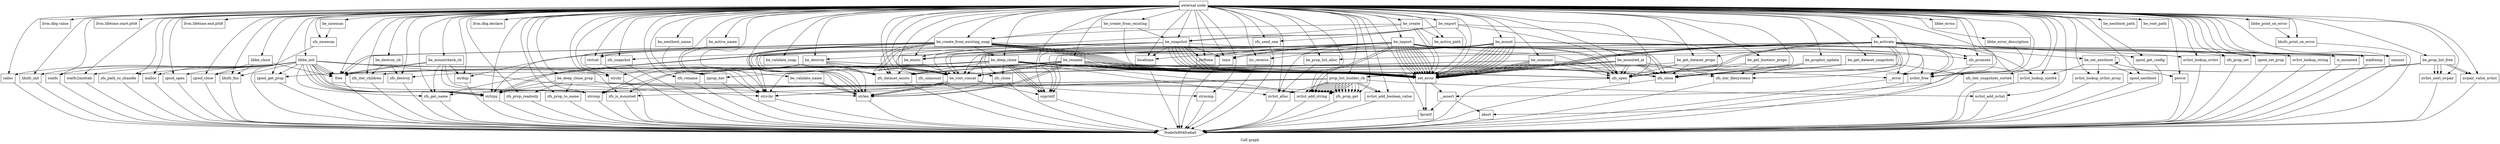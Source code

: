 digraph "Call graph" {
	label="Call graph";

	Node0x804fce670 [shape=record,label="{external node}"];
	Node0x804fce670 -> Node0x804fce700;
	Node0x804fce670 -> Node0x804fcedc0;
	Node0x804fce670 -> Node0x804fce760;
	Node0x804fce670 -> Node0x804fce7c0;
	Node0x804fce670 -> Node0x804fcee20;
	Node0x804fce670 -> Node0x804fce820;
	Node0x804fce670 -> Node0x804fce880;
	Node0x804fce670 -> Node0x804fce8e0;
	Node0x804fce670 -> Node0x804fce940;
	Node0x804fce670 -> Node0x804fcee80;
	Node0x804fce670 -> Node0x804fce9a0;
	Node0x804fce670 -> Node0x804fcea00;
	Node0x804fce670 -> Node0x804fcea60;
	Node0x804fce670 -> Node0x804fceac0;
	Node0x804fce670 -> Node0x804fceb20;
	Node0x804fce670 -> Node0x804fceb80;
	Node0x804fce670 -> Node0x804fcebe0;
	Node0x804fce670 -> Node0x804fcec40;
	Node0x804fce670 -> Node0x804fceca0;
	Node0x804fce670 -> Node0x804fced00;
	Node0x804fce670 -> Node0x804fced60;
	Node0x804fce670 -> Node0x804fceee0;
	Node0x804fce670 -> Node0x804fcef40;
	Node0x804fce670 -> Node0x804fcefa0;
	Node0x804fce670 -> Node0x804f0b000;
	Node0x804fce670 -> Node0x804f0b360;
	Node0x804fce670 -> Node0x804f0b060;
	Node0x804fce670 -> Node0x804f0b0c0;
	Node0x804fce670 -> Node0x804f0b120;
	Node0x804fce670 -> Node0x804f0b180;
	Node0x804fce670 -> Node0x804f0b1e0;
	Node0x804fce670 -> Node0x804f0b4e0;
	Node0x804fce670 -> Node0x804f0b240;
	Node0x804fce670 -> Node0x804f0b2a0;
	Node0x804fce670 -> Node0x804f0b3c0;
	Node0x804fce670 -> Node0x804f0b420;
	Node0x804fce670 -> Node0x804f0b480;
	Node0x804fce670 -> Node0x804f0b540;
	Node0x804fce670 -> Node0x804f0b600;
	Node0x804fce670 -> Node0x804f0b660;
	Node0x804fce670 -> Node0x804f0b6c0;
	Node0x804fce670 -> Node0x804f0b720;
	Node0x804fce670 -> Node0x804f0b780;
	Node0x804fce670 -> Node0x804f0b7e0;
	Node0x804fce670 -> Node0x804f0b840;
	Node0x804fce670 -> Node0x804f0b900;
	Node0x804fce670 -> Node0x804f0b960;
	Node0x804fce670 -> Node0x804f0b9c0;
	Node0x804fce670 -> Node0x804f0ba20;
	Node0x804fce670 -> Node0x804f0ba80;
	Node0x804fce670 -> Node0x804f0bc60;
	Node0x804fce670 -> Node0x804f0bae0;
	Node0x804fce670 -> Node0x804f0bb40;
	Node0x804fce670 -> Node0x804f0bba0;
	Node0x804fce670 -> Node0x804f0bc00;
	Node0x804fce670 -> Node0x804f0bcc0;
	Node0x804fce670 -> Node0x804f0bd20;
	Node0x804fce670 -> Node0x804f0bd80;
	Node0x804fce670 -> Node0x804f0bde0;
	Node0x804fce670 -> Node0x804f0be40;
	Node0x804fce670 -> Node0x804f0bea0;
	Node0x804fce670 -> Node0x804f0bf00;
	Node0x804fce670 -> Node0x804f0bf60;
	Node0x804fce670 -> Node0x804f0bfc0;
	Node0x804fce670 -> Node0x804f0c020;
	Node0x804fce670 -> Node0x804f0c080;
	Node0x804fce670 -> Node0x804f0c0e0;
	Node0x804fce670 -> Node0x804f0c140;
	Node0x804fce670 -> Node0x804f0c1a0;
	Node0x804fce670 -> Node0x804f0c200;
	Node0x804fce670 -> Node0x804f0c260;
	Node0x804fce670 -> Node0x804f0c2c0;
	Node0x804fce670 -> Node0x804f0c380;
	Node0x804fce670 -> Node0x804f0c3e0;
	Node0x804fce670 -> Node0x804f0c500;
	Node0x804fce670 -> Node0x804f0c560;
	Node0x804fce670 -> Node0x804f0c5c0;
	Node0x804fce670 -> Node0x804f0c620;
	Node0x804fce670 -> Node0x804f0c680;
	Node0x804fce670 -> Node0x804f0c740;
	Node0x804fce670 -> Node0x804f0c7a0;
	Node0x804fce670 -> Node0x804f0c800;
	Node0x804fce670 -> Node0x804f0c860;
	Node0x804fce670 -> Node0x804f0c8c0;
	Node0x804fce670 -> Node0x804f0c920;
	Node0x804fce670 -> Node0x804f0c980;
	Node0x804fce670 -> Node0x804f0c9e0;
	Node0x804fce670 -> Node0x804f0caa0;
	Node0x804fce670 -> Node0x804f0cb00;
	Node0x804fce670 -> Node0x804f0cb60;
	Node0x804fce670 -> Node0x804f0cbc0;
	Node0x804fce670 -> Node0x804f0b300;
	Node0x804fce670 -> Node0x804f0cc20;
	Node0x804fce670 -> Node0x804f0b8a0;
	Node0x804fce670 -> Node0x804f0cc80;
	Node0x804fce670 -> Node0x804f0cce0;
	Node0x804fce670 -> Node0x804f0cd40;
	Node0x804fce670 -> Node0x804f0cda0;
	Node0x804fce670 -> Node0x804f0c6e0;
	Node0x804fce670 -> Node0x804f0ce00;
	Node0x804fce670 -> Node0x804f0ce60;
	Node0x804fce670 -> Node0x804f0cec0;
	Node0x804fce670 -> Node0x804f0c4a0;
	Node0x804fce670 -> Node0x804f0cf20;
	Node0x804fce670 -> Node0x804f0cf80;
	Node0x804fce670 -> Node0x804f0c440;
	Node0x804fce670 -> Node0x804f0cfe0;
	Node0x804fce670 -> Node0x804f0d040;
	Node0x804fce670 -> Node0x804f0d0a0;
	Node0x804fce670 -> Node0x804f0b5a0;
	Node0x804fce700 [shape=record,label="{libbe_init}"];
	Node0x804fce700 -> Node0x804fce760;
	Node0x804fce700 -> Node0x804fce7c0;
	Node0x804fce700 -> Node0x804fce820;
	Node0x804fce700 -> Node0x804fce880;
	Node0x804fce700 -> Node0x804fce8e0;
	Node0x804fce700 -> Node0x804fce940;
	Node0x804fce700 -> Node0x804fce9a0;
	Node0x804fce700 -> Node0x804fcea00;
	Node0x804fce700 -> Node0x804fcea60;
	Node0x804fce700 -> Node0x804fcea00;
	Node0x804fce700 -> Node0x804fceac0;
	Node0x804fce700 -> Node0x804fcea00;
	Node0x804fce700 -> Node0x804fceb20;
	Node0x804fce700 -> Node0x804fceb80;
	Node0x804fce700 -> Node0x804fcea00;
	Node0x804fce700 -> Node0x804fcebe0;
	Node0x804fce700 -> Node0x804fcec40;
	Node0x804fce700 -> Node0x804fceca0;
	Node0x804fce700 -> Node0x804fced00;
	Node0x804fce700 -> Node0x804fced60;
	Node0x804fce700 -> Node0x804fcec40;
	Node0x804fce700 -> Node0x804fcec40;
	Node0x804fcedc0 [shape=record,label="{llvm.dbg.value}"];
	Node0x804fce760 [shape=record,label="{calloc}"];
	Node0x804fce760 -> Node0x804fce6a0;
	Node0x804fce7c0 [shape=record,label="{libzfs_init}"];
	Node0x804fce7c0 -> Node0x804fce6a0;
	Node0x804fcee20 [shape=record,label="{llvm.lifetime.start.p0i8}"];
	Node0x804fce820 [shape=record,label="{statfs}"];
	Node0x804fce820 -> Node0x804fce6a0;
	Node0x804fce880 [shape=record,label="{statfs2mnttab}"];
	Node0x804fce880 -> Node0x804fce6a0;
	Node0x804fce8e0 [shape=record,label="{strcmp}"];
	Node0x804fce8e0 -> Node0x804fce6a0;
	Node0x804fce940 [shape=record,label="{zfs_path_to_zhandle}"];
	Node0x804fce940 -> Node0x804fce6a0;
	Node0x804fcee80 [shape=record,label="{llvm.lifetime.end.p0i8}"];
	Node0x804fce9a0 [shape=record,label="{zfs_get_name}"];
	Node0x804fce9a0 -> Node0x804fce6a0;
	Node0x804fcea00 [shape=record,label="{strlcpy}"];
	Node0x804fcea00 -> Node0x804fce6a0;
	Node0x804fcea60 [shape=record,label="{zfs_close}"];
	Node0x804fcea60 -> Node0x804fce6a0;
	Node0x804fceac0 [shape=record,label="{strrchr}"];
	Node0x804fceac0 -> Node0x804fce6a0;
	Node0x804fceb20 [shape=record,label="{strchr}"];
	Node0x804fceb20 -> Node0x804fce6a0;
	Node0x804fceb80 [shape=record,label="{malloc}"];
	Node0x804fceb80 -> Node0x804fce6a0;
	Node0x804fcebe0 [shape=record,label="{zpool_open}"];
	Node0x804fcebe0 -> Node0x804fce6a0;
	Node0x804fcec40 [shape=record,label="{free}"];
	Node0x804fcec40 -> Node0x804fce6a0;
	Node0x804fceca0 [shape=record,label="{zpool_get_prop}"];
	Node0x804fceca0 -> Node0x804fce6a0;
	Node0x804fced00 [shape=record,label="{zpool_close}"];
	Node0x804fced00 -> Node0x804fce6a0;
	Node0x804fced60 [shape=record,label="{libzfs_fini}"];
	Node0x804fced60 -> Node0x804fce6a0;
	Node0x804fceee0 [shape=record,label="{libbe_close}"];
	Node0x804fceee0 -> Node0x804fced00;
	Node0x804fceee0 -> Node0x804fced60;
	Node0x804fceee0 -> Node0x804fcec40;
	Node0x804fcef40 [shape=record,label="{be_nicenum}"];
	Node0x804fcef40 -> Node0x804fcefa0;
	Node0x804fcefa0 [shape=record,label="{zfs_nicenum}"];
	Node0x804fcefa0 -> Node0x804fce6a0;
	Node0x804f0b000 [shape=record,label="{be_destroy}"];
	Node0x804f0b000 -> Node0x804f0b060;
	Node0x804f0b000 -> Node0x804fceb20;
	Node0x804f0b000 -> Node0x804f0b0c0;
	Node0x804f0b000 -> Node0x804fce8e0;
	Node0x804f0b000 -> Node0x804f0b0c0;
	Node0x804f0b000 -> Node0x804f0b120;
	Node0x804f0b000 -> Node0x804f0b180;
	Node0x804f0b000 -> Node0x804f0b1e0;
	Node0x804f0b000 -> Node0x804f0b240;
	Node0x804f0b000 -> Node0x804f0b2a0;
	Node0x804f0b000 -> Node0x804f0b300;
	Node0x804f0b360 [shape=record,label="{llvm.dbg.declare}"];
	Node0x804f0b060 [shape=record,label="{be_root_concat}"];
	Node0x804f0b060 -> Node0x804f0b3c0;
	Node0x804f0b060 -> Node0x804fceac0;
	Node0x804f0b060 -> Node0x804f0b3c0;
	Node0x804f0b060 -> Node0x804f0b420;
	Node0x804f0b060 -> Node0x804fcea00;
	Node0x804f0b060 -> Node0x804f0b3c0;
	Node0x804f0b060 -> Node0x804f0b480;
	Node0x804f0b0c0 [shape=record,label="{zfs_dataset_exists}"];
	Node0x804f0b0c0 -> Node0x804fce6a0;
	Node0x804f0b120 [shape=record,label="{zfs_open}"];
	Node0x804f0b120 -> Node0x804fce6a0;
	Node0x804f0b180 [shape=record,label="{zfs_is_mounted}"];
	Node0x804f0b180 -> Node0x804fce6a0;
	Node0x804f0b1e0 [shape=record,label="{zfs_unmount}"];
	Node0x804f0b1e0 -> Node0x804fce6a0;
	Node0x804f0b4e0 [shape=record,label="{be_destroy_cb}"];
	Node0x804f0b4e0 -> Node0x804f0b240;
	Node0x804f0b4e0 -> Node0x804f0b2a0;
	Node0x804f0b240 [shape=record,label="{zfs_iter_children}"];
	Node0x804f0b240 -> Node0x804fce6a0;
	Node0x804f0b2a0 [shape=record,label="{zfs_destroy}"];
	Node0x804f0b2a0 -> Node0x804fce6a0;
	Node0x804f0b3c0 [shape=record,label="{strlen}"];
	Node0x804f0b3c0 -> Node0x804fce6a0;
	Node0x804f0b420 [shape=record,label="{strncmp}"];
	Node0x804f0b420 -> Node0x804fce6a0;
	Node0x804f0b480 [shape=record,label="{snprintf}"];
	Node0x804f0b480 -> Node0x804fce6a0;
	Node0x804f0b540 [shape=record,label="{be_snapshot}"];
	Node0x804f0b540 -> Node0x804f0b060;
	Node0x804f0b540 -> Node0x804f0b5a0;
	Node0x804f0b540 -> Node0x804f0b300;
	Node0x804f0b540 -> Node0x804f0b600;
	Node0x804f0b540 -> Node0x804f0b300;
	Node0x804f0b540 -> Node0x804f0b600;
	Node0x804f0b540 -> Node0x804f0b300;
	Node0x804f0b540 -> Node0x804f0b480;
	Node0x804f0b540 -> Node0x804f0b660;
	Node0x804f0b540 -> Node0x804f0b3c0;
	Node0x804f0b540 -> Node0x804f0b6c0;
	Node0x804f0b540 -> Node0x804f0b720;
	Node0x804f0b540 -> Node0x804fceac0;
	Node0x804f0b540 -> Node0x804fcea00;
	Node0x804f0b540 -> Node0x804f0b300;
	Node0x804f0b540 -> Node0x804f0b780;
	Node0x804f0b540 -> Node0x804f0b300;
	Node0x804f0b540 -> Node0x804f0b7e0;
	Node0x804f0b540 -> Node0x804f0b300;
	Node0x804f0b540 -> Node0x804f0b300;
	Node0x804f0b600 [shape=record,label="{strlcat}"];
	Node0x804f0b600 -> Node0x804fce6a0;
	Node0x804f0b660 [shape=record,label="{time}"];
	Node0x804f0b660 -> Node0x804fce6a0;
	Node0x804f0b6c0 [shape=record,label="{localtime}"];
	Node0x804f0b6c0 -> Node0x804fce6a0;
	Node0x804f0b720 [shape=record,label="{strftime}"];
	Node0x804f0b720 -> Node0x804fce6a0;
	Node0x804f0b780 [shape=record,label="{zfs_snapshot}"];
	Node0x804f0b780 -> Node0x804fce6a0;
	Node0x804f0b7e0 [shape=record,label="{__error}"];
	Node0x804f0b7e0 -> Node0x804fce6a0;
	Node0x804f0b840 [shape=record,label="{be_create}"];
	Node0x804f0b840 -> Node0x804f0b8a0;
	Node0x804f0b840 -> Node0x804f0b540;
	Node0x804f0b840 -> Node0x804f0b900;
	Node0x804f0b840 -> Node0x804f0b300;
	Node0x804f0b840 -> Node0x804f0b300;
	Node0x804f0b900 [shape=record,label="{be_create_from_existing_snap}"];
	Node0x804f0b900 -> Node0x804f0b3c0;
	Node0x804f0b900 -> Node0x804f0b3c0;
	Node0x804f0b900 -> Node0x804f0b300;
	Node0x804f0b900 -> Node0x804f0b060;
	Node0x804f0b900 -> Node0x804f0b300;
	Node0x804f0b900 -> Node0x804f0b3c0;
	Node0x804f0b900 -> Node0x804f0b0c0;
	Node0x804f0b900 -> Node0x804f0b300;
	Node0x804f0b900 -> Node0x804f0b060;
	Node0x804f0b900 -> Node0x804f0b300;
	Node0x804f0b900 -> Node0x804fceac0;
	Node0x804f0b900 -> Node0x804f0b960;
	Node0x804f0b900 -> Node0x804f0b300;
	Node0x804f0b900 -> Node0x804fceb20;
	Node0x804f0b900 -> Node0x804fcec40;
	Node0x804f0b900 -> Node0x804f0b300;
	Node0x804f0b900 -> Node0x804f0b120;
	Node0x804f0b900 -> Node0x804f0b9c0;
	Node0x804f0b900 -> Node0x804fcec40;
	Node0x804f0b900 -> Node0x804f0b300;
	Node0x804f0c0e0 [shape=record,label="{lzc_receive}"];
	Node0x804f0c0e0 -> Node0x804fce6a0;
	Node0x804f0b960 [shape=record,label="{strdup}"];
	Node0x804f0b960 -> Node0x804fce6a0;
	Node0x804f0b9c0 [shape=record,label="{be_deep_clone}"];
	Node0x804f0b9c0 -> Node0x804fce9a0;
	Node0x804f0b9c0 -> Node0x804fceac0;
	Node0x804f0b9c0 -> Node0x804f0b480;
	Node0x804f0b9c0 -> Node0x804f0b480;
	Node0x804f0b9c0 -> Node0x804f0b480;
	Node0x804f0b9c0 -> Node0x804f0b0c0;
	Node0x804f0b9c0 -> Node0x804f0b300;
	Node0x804f0b9c0 -> Node0x804f0b120;
	Node0x804f0b9c0 -> Node0x804f0b300;
	Node0x804f0b9c0 -> Node0x804f0ba20;
	Node0x804f0b9c0 -> Node0x804f0ba80;
	Node0x804f0b9c0 -> Node0x804fceca0;
	Node0x804f0b9c0 -> Node0x804fce8e0;
	Node0x804f0b9c0 -> Node0x804f0bae0;
	Node0x804f0b9c0 -> Node0x804f0bb40;
	Node0x804f0b9c0 -> Node0x804f0bba0;
	Node0x804f0b9c0 -> Node0x804fcea60;
	Node0x804f0b9c0 -> Node0x804f0b300;
	Node0x804f0b9c0 -> Node0x804f0bc00;
	Node0x804f0ba20 [shape=record,label="{nvlist_alloc}"];
	Node0x804f0ba20 -> Node0x804fce6a0;
	Node0x804f0ba80 [shape=record,label="{nvlist_add_string}"];
	Node0x804f0ba80 -> Node0x804fce6a0;
	Node0x804f0bc60 [shape=record,label="{be_deep_clone_prop}"];
	Node0x804f0bc60 -> Node0x804f0bcc0;
	Node0x804f0bc60 -> Node0x804f0bd20;
	Node0x804f0bc60 -> Node0x804f0b3c0;
	Node0x804f0bc60 -> Node0x804fcea00;
	Node0x804f0bc60 -> Node0x804f0bd80;
	Node0x804f0bc60 -> Node0x804f0ba80;
	Node0x804f0bae0 [shape=record,label="{zprop_iter}"];
	Node0x804f0bae0 -> Node0x804fce6a0;
	Node0x804f0bb40 [shape=record,label="{zfs_clone}"];
	Node0x804f0bb40 -> Node0x804fce6a0;
	Node0x804f0bba0 [shape=record,label="{nvlist_free}"];
	Node0x804f0bba0 -> Node0x804fce6a0;
	Node0x804f0bc00 [shape=record,label="{zfs_iter_filesystems}"];
	Node0x804f0bc00 -> Node0x804fce6a0;
	Node0x804f0bcc0 [shape=record,label="{zfs_prop_readonly}"];
	Node0x804f0bcc0 -> Node0x804fce6a0;
	Node0x804f0bd20 [shape=record,label="{zfs_prop_get}"];
	Node0x804f0bd20 -> Node0x804fce6a0;
	Node0x804f0bd80 [shape=record,label="{zfs_prop_to_name}"];
	Node0x804f0bd80 -> Node0x804fce6a0;
	Node0x804f0bde0 [shape=record,label="{be_create_from_existing}"];
	Node0x804f0bde0 -> Node0x804f0b540;
	Node0x804f0bde0 -> Node0x804f0b900;
	Node0x804f0bde0 -> Node0x804f0b300;
	Node0x804f0be40 [shape=record,label="{be_validate_name}"];
	Node0x804f0be40 -> Node0x804f0b3c0;
	Node0x804f0be40 -> Node0x804f0b3c0;
	Node0x804f0bea0 [shape=record,label="{be_validate_snap}"];
	Node0x804f0bea0 -> Node0x804f0b3c0;
	Node0x804f0bea0 -> Node0x804f0b0c0;
	Node0x804f0bf00 [shape=record,label="{be_rename}"];
	Node0x804f0bf00 -> Node0x804f0b3c0;
	Node0x804f0bf00 -> Node0x804f0b3c0;
	Node0x804f0bf00 -> Node0x804f0b300;
	Node0x804f0bf00 -> Node0x804f0b060;
	Node0x804f0bf00 -> Node0x804f0b300;
	Node0x804f0bf00 -> Node0x804f0b060;
	Node0x804f0bf00 -> Node0x804f0b300;
	Node0x804f0bf00 -> Node0x804f0b0c0;
	Node0x804f0bf00 -> Node0x804f0b300;
	Node0x804f0bf00 -> Node0x804f0b0c0;
	Node0x804f0bf00 -> Node0x804f0b300;
	Node0x804f0bf00 -> Node0x804f0b120;
	Node0x804f0bf00 -> Node0x804f0b300;
	Node0x804f0bf00 -> Node0x804f0bf60;
	Node0x804f0bf00 -> Node0x804fcea60;
	Node0x804f0bf00 -> Node0x804f0b300;
	Node0x804f0bf60 [shape=record,label="{zfs_rename}"];
	Node0x804f0bf60 -> Node0x804fce6a0;
	Node0x804f0bfc0 [shape=record,label="{be_export}"];
	Node0x804f0bfc0 -> Node0x804f0b540;
	Node0x804f0bfc0 -> Node0x804f0b060;
	Node0x804f0bfc0 -> Node0x804f0b120;
	Node0x804f0bfc0 -> Node0x804f0b300;
	Node0x804f0bfc0 -> Node0x804f0c020;
	Node0x804f0bfc0 -> Node0x804fcea60;
	Node0x804f0c020 [shape=record,label="{zfs_send_one}"];
	Node0x804f0c020 -> Node0x804fce6a0;
	Node0x804f0c080 [shape=record,label="{be_import}"];
	Node0x804f0c080 -> Node0x804f0b660;
	Node0x804f0c080 -> Node0x804f0b480;
	Node0x804f0c080 -> Node0x804f0b060;
	Node0x804f0c080 -> Node0x804f0b300;
	Node0x804f0c080 -> Node0x804f0b660;
	Node0x804f0c080 -> Node0x804f0b3c0;
	Node0x804f0c080 -> Node0x804f0b6c0;
	Node0x804f0c080 -> Node0x804f0b720;
	Node0x804f0c080 -> Node0x804f0c0e0;
	Node0x804f0c080 -> Node0x804f0b300;
	Node0x804f0c080 -> Node0x804f0b300;
	Node0x804f0c080 -> Node0x804f0b300;
	Node0x804f0c080 -> Node0x804f0b300;
	Node0x804f0c080 -> Node0x804f0b120;
	Node0x804f0c080 -> Node0x804f0b300;
	Node0x804f0c080 -> Node0x804f0ba20;
	Node0x804f0c080 -> Node0x804f0ba80;
	Node0x804f0c080 -> Node0x804f0ba80;
	Node0x804f0c080 -> Node0x804f0b060;
	Node0x804f0c080 -> Node0x804f0bb40;
	Node0x804f0c080 -> Node0x804fcea60;
	Node0x804f0c080 -> Node0x804f0bba0;
	Node0x804f0c080 -> Node0x804f0b300;
	Node0x804f0c080 -> Node0x804f0b120;
	Node0x804f0c080 -> Node0x804f0b300;
	Node0x804f0c080 -> Node0x804f0c140;
	Node0x804f0c080 -> Node0x804fcea60;
	Node0x804f0c080 -> Node0x804f0b300;
	Node0x804f0c080 -> Node0x804f0b000;
	Node0x804f0c140 [shape=record,label="{zfs_promote}"];
	Node0x804f0c140 -> Node0x804fce6a0;
	Node0x804f0c1a0 [shape=record,label="{be_activate}"];
	Node0x804f0c1a0 -> Node0x804f0b060;
	Node0x804f0c1a0 -> Node0x804f0b5a0;
	Node0x804f0c1a0 -> Node0x804f0b300;
	Node0x804f0c1a0 -> Node0x804f0c200;
	Node0x804f0c1a0 -> Node0x804f0b300;
	Node0x804f0c1a0 -> Node0x804f0c260;
	Node0x804f0c1a0 -> Node0x804f0b300;
	Node0x804f0c1a0 -> Node0x804f0b480;
	Node0x804f0c1a0 -> Node0x804f0c2c0;
	Node0x804f0c1a0 -> Node0x804f0b300;
	Node0x804f0c1a0 -> Node0x804f0c320;
	Node0x804f0c1a0 -> Node0x804f0b120;
	Node0x804f0c1a0 -> Node0x804f0c380;
	Node0x804f0c1a0 -> Node0x804fcea60;
	Node0x804f0c1a0 -> Node0x804f0c3e0;
	Node0x804f0c1a0 -> Node0x804f0b120;
	Node0x804f0c1a0 -> Node0x804f0c440;
	Node0x804f0c1a0 -> Node0x804f0c4a0;
	Node0x804f0c1a0 -> Node0x804f0bba0;
	Node0x804f0c1a0 -> Node0x804f0c500;
	Node0x804f0c1a0 -> Node0x804f0c140;
	Node0x804f0c1a0 -> Node0x804f0bba0;
	Node0x804f0c1a0 -> Node0x804fcea60;
	Node0x804f0c200 [shape=record,label="{zpool_get_config}"];
	Node0x804f0c200 -> Node0x804fce6a0;
	Node0x804f0c260 [shape=record,label="{nvlist_lookup_uint64}"];
	Node0x804f0c260 -> Node0x804fce6a0;
	Node0x804f0c2c0 [shape=record,label="{nvlist_lookup_nvlist}"];
	Node0x804f0c2c0 -> Node0x804fce6a0;
	Node0x804f0c320 [shape=record,label="{be_set_nextboot}"];
	Node0x804f0c320 -> Node0x804f0c560;
	Node0x804f0c320 -> Node0x804f0c320;
	Node0x804f0c320 -> Node0x804f0c260;
	Node0x804f0c320 -> Node0x804f0c5c0;
	Node0x804f0c320 -> Node0x804f0c620;
	Node0x804f0c380 [shape=record,label="{zfs_prop_set}"];
	Node0x804f0c380 -> Node0x804fce6a0;
	Node0x804f0c3e0 [shape=record,label="{zpool_set_prop}"];
	Node0x804f0c3e0 -> Node0x804fce6a0;
	Node0x804f0c500 [shape=record,label="{nvlist_lookup_string}"];
	Node0x804f0c500 -> Node0x804fce6a0;
	Node0x804f0c560 [shape=record,label="{nvlist_lookup_nvlist_array}"];
	Node0x804f0c560 -> Node0x804fce6a0;
	Node0x804f0c5c0 [shape=record,label="{zpool_nextboot}"];
	Node0x804f0c5c0 -> Node0x804fce6a0;
	Node0x804f0c620 [shape=record,label="{perror}"];
	Node0x804f0c620 -> Node0x804fce6a0;
	Node0x804f0c680 [shape=record,label="{be_mounted_at}"];
	Node0x804f0c680 -> Node0x804f0b120;
	Node0x804f0c680 -> Node0x804f0bc00;
	Node0x804f0c680 -> Node0x804fcea60;
	Node0x804f0c680 -> Node0x804f0b120;
	Node0x804f0c680 -> Node0x804fcec40;
	Node0x804f0c680 -> Node0x804f0c6e0;
	Node0x804f0c680 -> Node0x804fcea60;
	Node0x804f0c680 -> Node0x804fcec40;
	Node0x804f0c740 [shape=record,label="{be_mountcheck_cb}"];
	Node0x804f0c740 -> Node0x804f0b180;
	Node0x804f0c740 -> Node0x804fce8e0;
	Node0x804f0c740 -> Node0x804fce9a0;
	Node0x804f0c740 -> Node0x804f0b960;
	Node0x804f0c740 -> Node0x804fcec40;
	Node0x804f0c740 -> Node0x804fcec40;
	Node0x804f0c7a0 [shape=record,label="{be_mount}"];
	Node0x804f0c7a0 -> Node0x804f0b060;
	Node0x804f0c7a0 -> Node0x804f0b300;
	Node0x804f0c7a0 -> Node0x804f0b5a0;
	Node0x804f0c7a0 -> Node0x804f0b300;
	Node0x804f0c7a0 -> Node0x804f0c800;
	Node0x804f0c7a0 -> Node0x804f0b300;
	Node0x804f0c7a0 -> Node0x804fcea00;
	Node0x804f0c7a0 -> Node0x804f0c860;
	Node0x804f0c7a0 -> Node0x804f0b300;
	Node0x804f0c7a0 -> Node0x804f0c8c0;
	Node0x804f0c7a0 -> Node0x804f0b7e0;
	Node0x804f0c7a0 -> Node0x804f0b300;
	Node0x804f0c7a0 -> Node0x804f0b300;
	Node0x804f0c7a0 -> Node0x804f0b300;
	Node0x804f0c7a0 -> Node0x804f0b300;
	Node0x804f0c7a0 -> Node0x804f0b300;
	Node0x804f0c7a0 -> Node0x804fcea00;
	Node0x804f0c800 [shape=record,label="{is_mounted}"];
	Node0x804f0c800 -> Node0x804fce6a0;
	Node0x804f0c860 [shape=record,label="{mkdtemp}"];
	Node0x804f0c860 -> Node0x804fce6a0;
	Node0x804f0c8c0 [shape=record,label="{zmount}"];
	Node0x804f0c8c0 -> Node0x804fce6a0;
	Node0x804f0c920 [shape=record,label="{be_unmount}"];
	Node0x804f0c920 -> Node0x804f0b060;
	Node0x804f0c920 -> Node0x804f0b300;
	Node0x804f0c920 -> Node0x804f0b120;
	Node0x804f0c920 -> Node0x804f0b300;
	Node0x804f0c920 -> Node0x804f0b1e0;
	Node0x804f0c920 -> Node0x804fcea60;
	Node0x804f0c920 -> Node0x804f0b7e0;
	Node0x804f0c920 -> Node0x804f0b300;
	Node0x804f0c920 -> Node0x804f0b300;
	Node0x804f0c920 -> Node0x804f0b300;
	Node0x804f0c920 -> Node0x804f0b300;
	Node0x804f0c920 -> Node0x804f0b300;
	Node0x804f0c980 [shape=record,label="{libbe_errno}"];
	Node0x804f0c9e0 [shape=record,label="{libbe_error_description}"];
	Node0x804f0c9e0 -> Node0x804f0ca40;
	Node0x804f0ca40 [shape=record,label="{__assert}"];
	Node0x804f0ca40 -> Node0x804f0caa0;
	Node0x804f0ca40 -> Node0x804f0cb00;
	Node0x804f0caa0 [shape=record,label="{fprintf}"];
	Node0x804f0caa0 -> Node0x804fce6a0;
	Node0x804f0cb00 [shape=record,label="{abort}"];
	Node0x804f0cb00 -> Node0x804fce6a0;
	Node0x804f0cb60 [shape=record,label="{libbe_print_on_error}"];
	Node0x804f0cb60 -> Node0x804f0cbc0;
	Node0x804f0cbc0 [shape=record,label="{libzfs_print_on_error}"];
	Node0x804f0cbc0 -> Node0x804fce6a0;
	Node0x804f0b300 [shape=record,label="{set_error}"];
	Node0x804f0b300 -> Node0x804f0ca40;
	Node0x804f0b300 -> Node0x804f0caa0;
	Node0x804f0cc20 [shape=record,label="{be_active_name}"];
	Node0x804f0cc20 -> Node0x804fceac0;
	Node0x804f0b8a0 [shape=record,label="{be_active_path}"];
	Node0x804f0cc80 [shape=record,label="{be_nextboot_name}"];
	Node0x804f0cc80 -> Node0x804fceac0;
	Node0x804f0cce0 [shape=record,label="{be_nextboot_path}"];
	Node0x804f0cd40 [shape=record,label="{be_root_path}"];
	Node0x804f0cda0 [shape=record,label="{be_get_bootenv_props}"];
	Node0x804f0cda0 -> Node0x804f0b120;
	Node0x804f0cda0 -> Node0x804f0bc00;
	Node0x804f0cda0 -> Node0x804fcea60;
	Node0x804f0c6e0 [shape=record,label="{prop_list_builder_cb}"];
	Node0x804f0c6e0 -> Node0x804f0ba20;
	Node0x804f0c6e0 -> Node0x804fce9a0;
	Node0x804f0c6e0 -> Node0x804f0ba80;
	Node0x804f0c6e0 -> Node0x804fceac0;
	Node0x804f0c6e0 -> Node0x804f0ba80;
	Node0x804f0c6e0 -> Node0x804f0b180;
	Node0x804f0c6e0 -> Node0x804f0ba80;
	Node0x804f0c6e0 -> Node0x804f0bd20;
	Node0x804f0c6e0 -> Node0x804f0ba80;
	Node0x804f0c6e0 -> Node0x804f0bd20;
	Node0x804f0c6e0 -> Node0x804f0ba80;
	Node0x804f0c6e0 -> Node0x804f0bd20;
	Node0x804f0c6e0 -> Node0x804f0ba80;
	Node0x804f0c6e0 -> Node0x804fce8e0;
	Node0x804f0c6e0 -> Node0x804f0ce00;
	Node0x804f0c6e0 -> Node0x804f0bd20;
	Node0x804f0c6e0 -> Node0x804f0ba80;
	Node0x804f0c6e0 -> Node0x804f0bd20;
	Node0x804f0c6e0 -> Node0x804f0ba80;
	Node0x804f0c6e0 -> Node0x804f0bd20;
	Node0x804f0c6e0 -> Node0x804f0ba80;
	Node0x804f0c6e0 -> Node0x804f0bd20;
	Node0x804f0c6e0 -> Node0x804f0ba80;
	Node0x804f0c6e0 -> Node0x804f0bd20;
	Node0x804f0c6e0 -> Node0x804f0ba80;
	Node0x804f0c6e0 -> Node0x804fce8e0;
	Node0x804f0c6e0 -> Node0x804f0ce00;
	Node0x804f0c6e0 -> Node0x804f0ce60;
	Node0x804f0ce00 [shape=record,label="{nvlist_add_boolean_value}"];
	Node0x804f0ce00 -> Node0x804fce6a0;
	Node0x804f0ce60 [shape=record,label="{nvlist_add_nvlist}"];
	Node0x804f0ce60 -> Node0x804fce6a0;
	Node0x804f0cec0 [shape=record,label="{be_proplist_update}"];
	Node0x804f0cec0 -> Node0x804f0b120;
	Node0x804f0cec0 -> Node0x804f0bc00;
	Node0x804f0cec0 -> Node0x804fcea60;
	Node0x804f0c4a0 [shape=record,label="{be_get_dataset_props}"];
	Node0x804f0c4a0 -> Node0x804f0b120;
	Node0x804f0c4a0 -> Node0x804f0c6e0;
	Node0x804f0c4a0 -> Node0x804fcea60;
	Node0x804f0cf20 [shape=record,label="{be_get_dataset_snapshots}"];
	Node0x804f0cf20 -> Node0x804f0b120;
	Node0x804f0cf20 -> Node0x804f0cf80;
	Node0x804f0cf20 -> Node0x804fcea60;
	Node0x804f0cf80 [shape=record,label="{zfs_iter_snapshots_sorted}"];
	Node0x804f0cf80 -> Node0x804fce6a0;
	Node0x804f0c440 [shape=record,label="{be_prop_list_alloc}"];
	Node0x804f0c440 -> Node0x804f0ba20;
	Node0x804f0cfe0 [shape=record,label="{be_prop_list_free}"];
	Node0x804f0cfe0 -> Node0x804f0d040;
	Node0x804f0cfe0 -> Node0x804f0d0a0;
	Node0x804f0cfe0 -> Node0x804f0bba0;
	Node0x804f0cfe0 -> Node0x804f0d040;
	Node0x804f0cfe0 -> Node0x804f0d0a0;
	Node0x804f0cfe0 -> Node0x804f0bba0;
	Node0x804f0cfe0 -> Node0x804f0d040;
	Node0x804f0d040 [shape=record,label="{nvlist_next_nvpair}"];
	Node0x804f0d040 -> Node0x804fce6a0;
	Node0x804f0d0a0 [shape=record,label="{nvpair_value_nvlist}"];
	Node0x804f0d0a0 -> Node0x804fce6a0;
	Node0x804f0b5a0 [shape=record,label="{be_exists}"];
	Node0x804f0b5a0 -> Node0x804f0b060;
	Node0x804f0b5a0 -> Node0x804f0b0c0;
}
